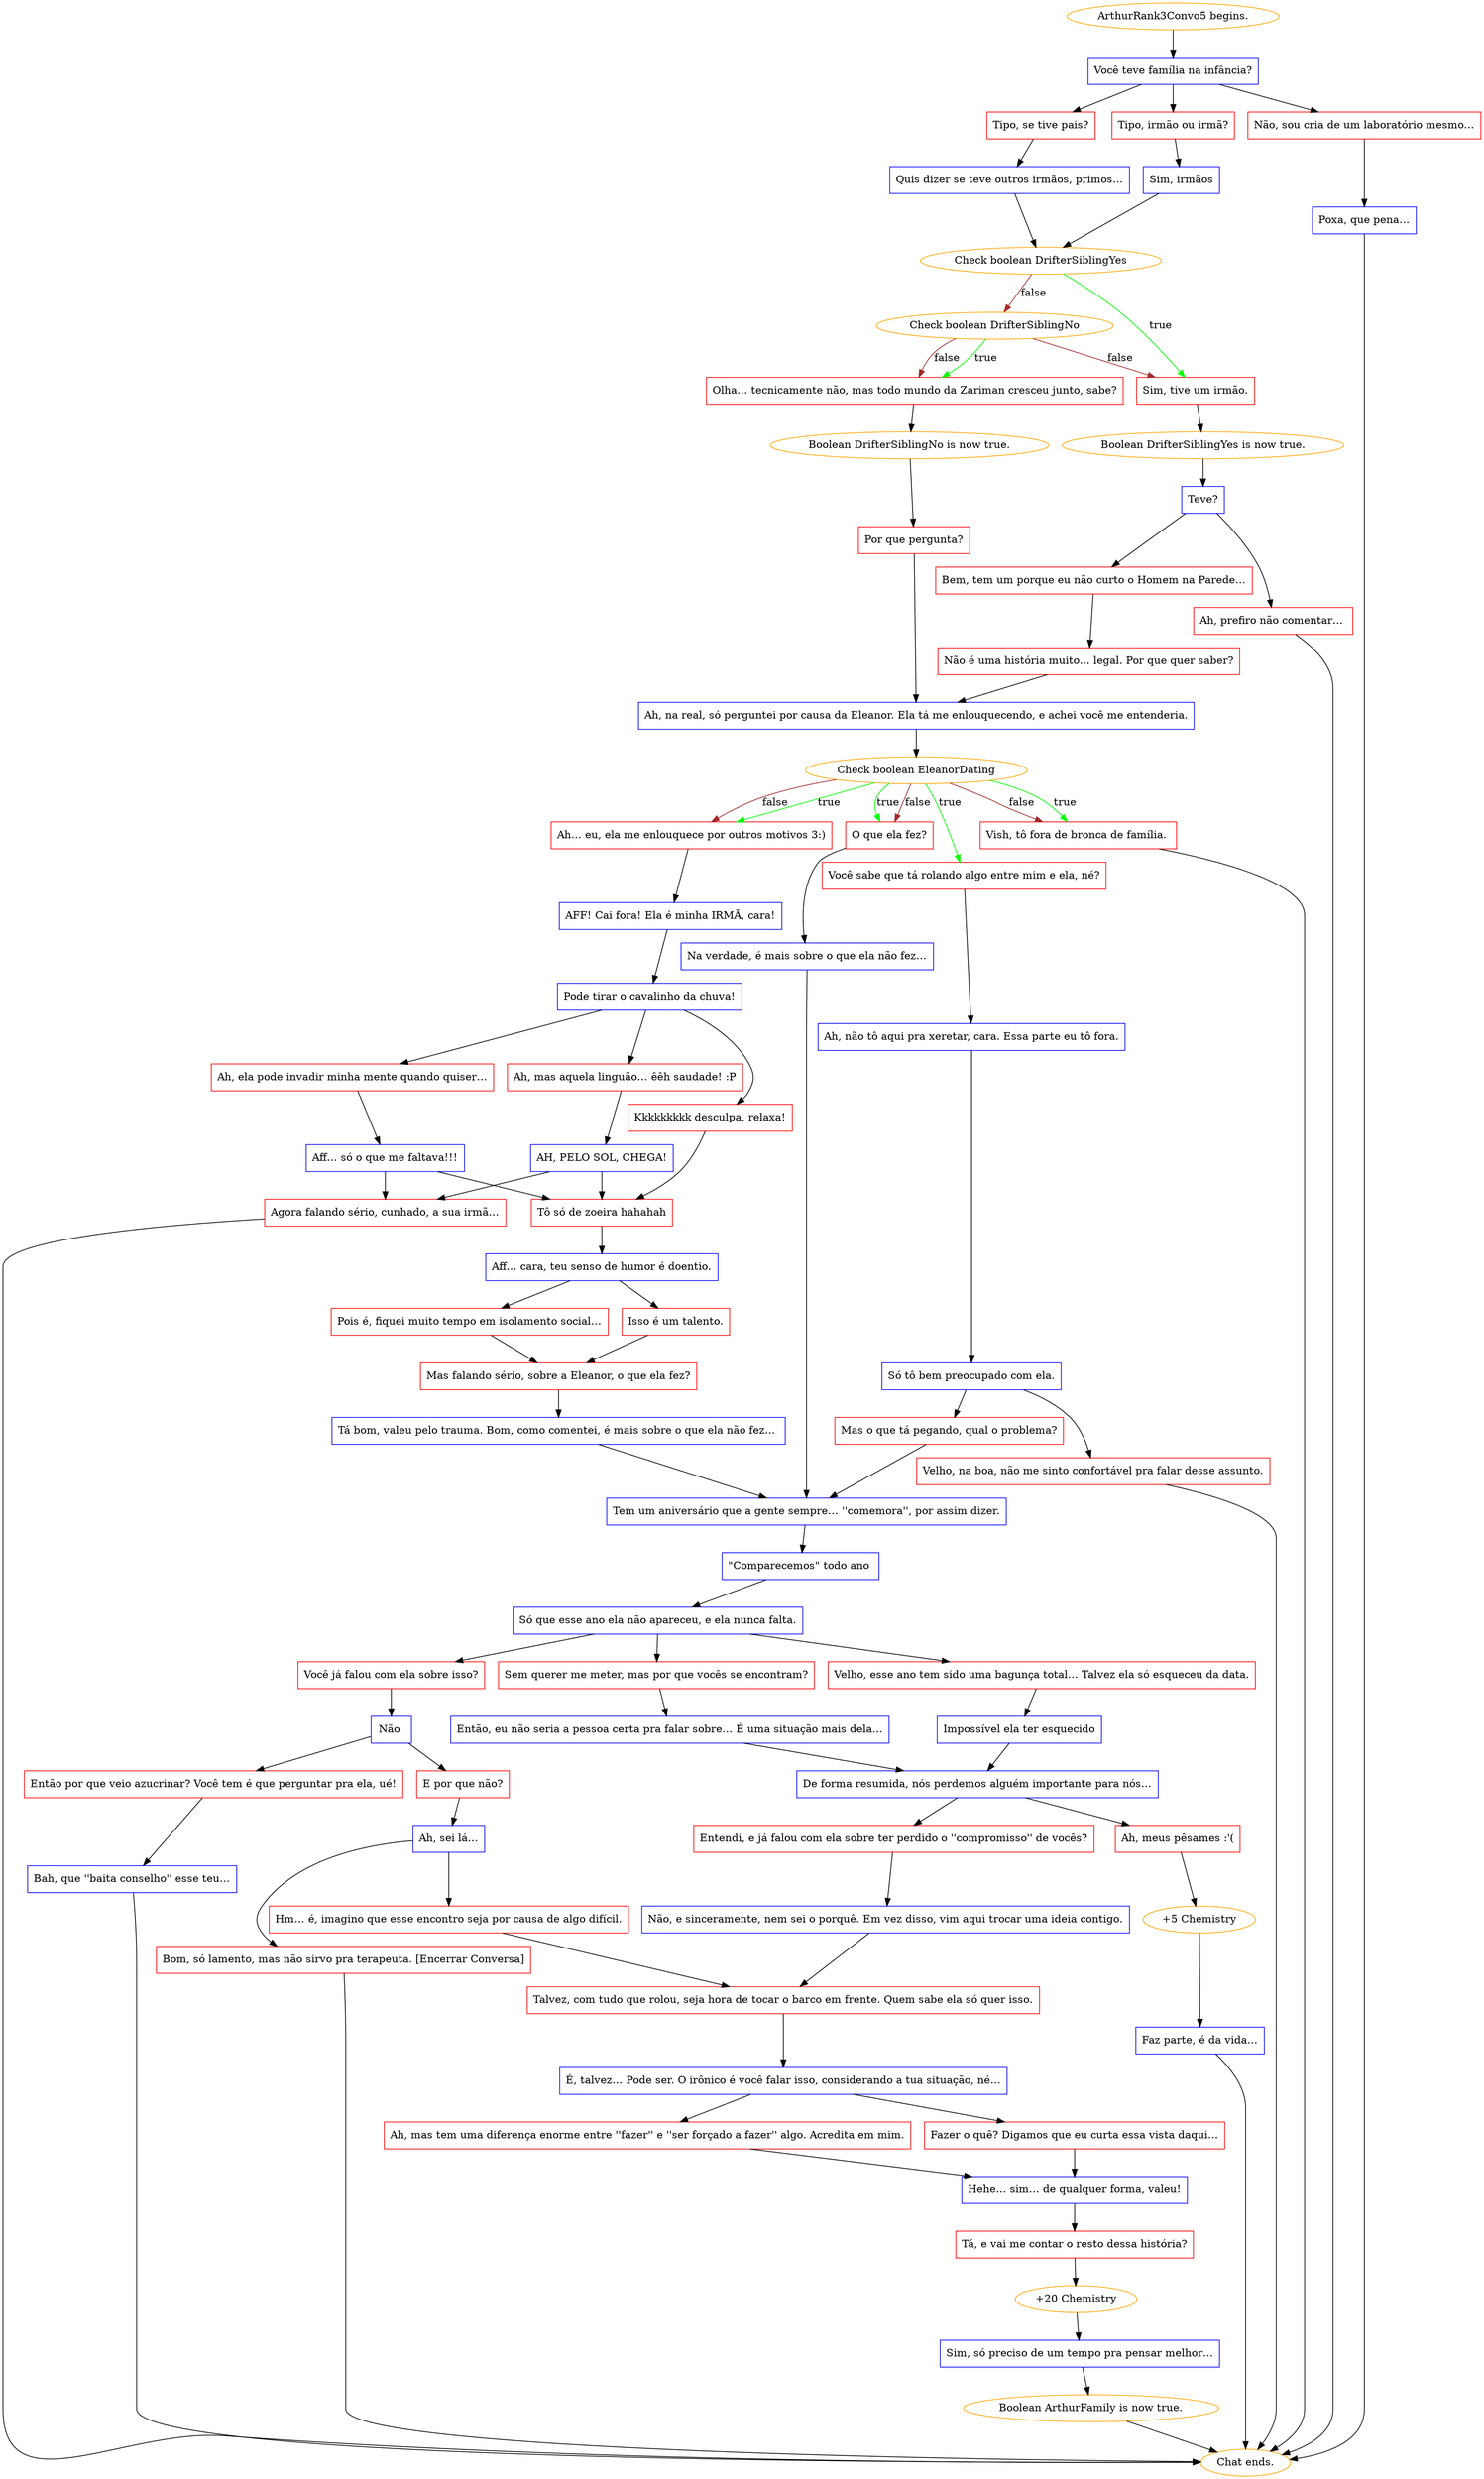 digraph {
	"ArthurRank3Convo5 begins." [color=orange];
		"ArthurRank3Convo5 begins." -> j969862130;
	j969862130 [label="Você teve família na infância?",shape=box,color=blue];
		j969862130 -> j3241804637;
		j969862130 -> j3127789851;
		j969862130 -> j139524135;
	j3241804637 [label="Tipo, irmão ou irmã?",shape=box,color=red];
		j3241804637 -> j207435193;
	j3127789851 [label="Tipo, se tive pais?",shape=box,color=red];
		j3127789851 -> j2136808827;
	j139524135 [label="Não, sou cria de um laboratório mesmo…",shape=box,color=red];
		j139524135 -> j1552504996;
	j207435193 [label="Sim, irmãos",shape=box,color=blue];
		j207435193 -> j4264579692;
	j2136808827 [label="Quis dizer se teve outros irmãos, primos…",shape=box,color=blue];
		j2136808827 -> j4264579692;
	j1552504996 [label="Poxa, que pena…",shape=box,color=blue];
		j1552504996 -> "Chat ends.";
	j4264579692 [label="Check boolean DrifterSiblingYes",color=orange];
		j4264579692 -> j1166363490 [label=true,color=green];
		j4264579692 -> j440642073 [label=false,color=brown];
	"Chat ends." [color=orange];
	j1166363490 [label="Sim, tive um irmão.",shape=box,color=red];
		j1166363490 -> j3347837023;
	j440642073 [label="Check boolean DrifterSiblingNo",color=orange];
		j440642073 -> j541745500 [label=true,color=green];
		j440642073 -> j1166363490 [label=false,color=brown];
		j440642073 -> j541745500 [label=false,color=brown];
	j3347837023 [label="Boolean DrifterSiblingYes is now true.",color=orange];
		j3347837023 -> j3681468353;
	j541745500 [label="Olha… tecnicamente não, mas todo mundo da Zariman cresceu junto, sabe?",shape=box,color=red];
		j541745500 -> j95232012;
	j3681468353 [label="Teve?",shape=box,color=blue];
		j3681468353 -> j2252504158;
		j3681468353 -> j1690519323;
	j95232012 [label="Boolean DrifterSiblingNo is now true.",color=orange];
		j95232012 -> j1345835861;
	j2252504158 [label="Bem, tem um porque eu não curto o Homem na Parede…",shape=box,color=red];
		j2252504158 -> j1087874378;
	j1690519323 [label="Ah, prefiro não comentar… ",shape=box,color=red];
		j1690519323 -> "Chat ends.";
	j1345835861 [label="Por que pergunta?",shape=box,color=red];
		j1345835861 -> j4120773323;
	j1087874378 [label="Não é uma história muito… legal. Por que quer saber?",shape=box,color=red];
		j1087874378 -> j4120773323;
	j4120773323 [label="Ah, na real, só perguntei por causa da Eleanor. Ela tá me enlouquecendo, e achei você me entenderia.",shape=box,color=blue];
		j4120773323 -> j2603314524;
	j2603314524 [label="Check boolean EleanorDating",color=orange];
		j2603314524 -> j1450375797 [label=true,color=green];
		j2603314524 -> j103022340 [label=true,color=green];
		j2603314524 -> j616314415 [label=true,color=green];
		j2603314524 -> j787794249 [label=true,color=green];
		j2603314524 -> j103022340 [label=false,color=brown];
		j2603314524 -> j616314415 [label=false,color=brown];
		j2603314524 -> j787794249 [label=false,color=brown];
	j1450375797 [label="Você sabe que tá rolando algo entre mim e ela, né?",shape=box,color=red];
		j1450375797 -> j123649443;
	j103022340 [label="O que ela fez?",shape=box,color=red];
		j103022340 -> j2591050579;
	j616314415 [label="Ah… eu, ela me enlouquece por outros motivos 3:)",shape=box,color=red];
		j616314415 -> j1889684828;
	j787794249 [label="Vish, tô fora de bronca de família. ",shape=box,color=red];
		j787794249 -> "Chat ends.";
	j123649443 [label="Ah, não tô aqui pra xeretar, cara. Essa parte eu tô fora.",shape=box,color=blue];
		j123649443 -> j3359554240;
	j2591050579 [label="Na verdade, é mais sobre o que ela não fez…",shape=box,color=blue];
		j2591050579 -> j1404778740;
	j1889684828 [label="AFF! Cai fora! Ela é minha IRMÃ, cara!",shape=box,color=blue];
		j1889684828 -> j826853787;
	j3359554240 [label="Só tô bem preocupado com ela.",shape=box,color=blue];
		j3359554240 -> j4138310102;
		j3359554240 -> j2072215108;
	j1404778740 [label="Tem um aniversário que a gente sempre… ''comemora'', por assim dizer.",shape=box,color=blue];
		j1404778740 -> j3658641061;
	j826853787 [label="Pode tirar o cavalinho da chuva!",shape=box,color=blue];
		j826853787 -> j2582707135;
		j826853787 -> j1125833351;
		j826853787 -> j3682006520;
	j4138310102 [label="Mas o que tá pegando, qual o problema?",shape=box,color=red];
		j4138310102 -> j1404778740;
	j2072215108 [label="Velho, na boa, não me sinto confortável pra falar desse assunto.",shape=box,color=red];
		j2072215108 -> "Chat ends.";
	j3658641061 [label="\"Comparecemos\" todo ano ",shape=box,color=blue];
		j3658641061 -> j572683441;
	j2582707135 [label="Kkkkkkkkk desculpa, relaxa!",shape=box,color=red];
		j2582707135 -> j279941030;
	j1125833351 [label="Ah, mas aquela linguão… êêh saudade! :P",shape=box,color=red];
		j1125833351 -> j1353555550;
	j3682006520 [label="Ah, ela pode invadir minha mente quando quiser…",shape=box,color=red];
		j3682006520 -> j151491914;
	j572683441 [label="Só que esse ano ela não apareceu, e ela nunca falta.",shape=box,color=blue];
		j572683441 -> j1903949334;
		j572683441 -> j3819887149;
		j572683441 -> j300696758;
	j279941030 [label="Tô só de zoeira hahahah",shape=box,color=red];
		j279941030 -> j3053124590;
	j1353555550 [label="AH, PELO SOL, CHEGA!",shape=box,color=blue];
		j1353555550 -> j3398253549;
		j1353555550 -> j279941030;
	j151491914 [label="Aff… só o que me faltava!!!",shape=box,color=blue];
		j151491914 -> j3398253549;
		j151491914 -> j279941030;
	j1903949334 [label="Velho, esse ano tem sido uma bagunça total… Talvez ela só esqueceu da data.",shape=box,color=red];
		j1903949334 -> j2577274739;
	j3819887149 [label="Sem querer me meter, mas por que vocês se encontram?",shape=box,color=red];
		j3819887149 -> j2576154737;
	j300696758 [label="Você já falou com ela sobre isso?",shape=box,color=red];
		j300696758 -> j3927437885;
	j3053124590 [label="Aff… cara, teu senso de humor é doentio.",shape=box,color=blue];
		j3053124590 -> j2673479388;
		j3053124590 -> j1353239572;
	j3398253549 [label="Agora falando sério, cunhado, a sua irmã…",shape=box,color=red];
		j3398253549 -> "Chat ends.";
	j2577274739 [label="Impossível ela ter esquecido",shape=box,color=blue];
		j2577274739 -> j246228115;
	j2576154737 [label="Então, eu não seria a pessoa certa pra falar sobre… É uma situação mais dela…",shape=box,color=blue];
		j2576154737 -> j246228115;
	j3927437885 [label="Não ",shape=box,color=blue];
		j3927437885 -> j2767504317;
		j3927437885 -> j896319175;
	j2673479388 [label="Pois é, fiquei muito tempo em isolamento social…",shape=box,color=red];
		j2673479388 -> j813037458;
	j1353239572 [label="Isso é um talento.",shape=box,color=red];
		j1353239572 -> j813037458;
	j246228115 [label="De forma resumida, nós perdemos alguém importante para nós…",shape=box,color=blue];
		j246228115 -> j786607684;
		j246228115 -> j3185076873;
	j2767504317 [label="E por que não?",shape=box,color=red];
		j2767504317 -> j2350081128;
	j896319175 [label="Então por que veio azucrinar? Você tem é que perguntar pra ela, ué!",shape=box,color=red];
		j896319175 -> j1545516109;
	j813037458 [label="Mas falando sério, sobre a Eleanor, o que ela fez?",shape=box,color=red];
		j813037458 -> j1830550602;
	j786607684 [label="Entendi, e já falou com ela sobre ter perdido o ''compromisso'' de vocês?",shape=box,color=red];
		j786607684 -> j2790172955;
	j3185076873 [label="Ah, meus pêsames :'(",shape=box,color=red];
		j3185076873 -> j2710306407;
	j2350081128 [label="Ah, sei lá…",shape=box,color=blue];
		j2350081128 -> j3087477698;
		j2350081128 -> j931117111;
	j1545516109 [label="Bah, que ''baita conselho'' esse teu…",shape=box,color=blue];
		j1545516109 -> "Chat ends.";
	j1830550602 [label="Tá bom, valeu pelo trauma. Bom, como comentei, é mais sobre o que ela não fez… ",shape=box,color=blue];
		j1830550602 -> j1404778740;
	j2790172955 [label="Não, e sinceramente, nem sei o porquê. Em vez disso, vim aqui trocar uma ideia contigo.",shape=box,color=blue];
		j2790172955 -> j2934939264;
	j2710306407 [label="+5 Chemistry",color=orange];
		j2710306407 -> j1051704383;
	j3087477698 [label="Hm… é, imagino que esse encontro seja por causa de algo difícil.",shape=box,color=red];
		j3087477698 -> j2934939264;
	j931117111 [label="Bom, só lamento, mas não sirvo pra terapeuta. [Encerrar Conversa]",shape=box,color=red];
		j931117111 -> "Chat ends.";
	j2934939264 [label="Talvez, com tudo que rolou, seja hora de tocar o barco em frente. Quem sabe ela só quer isso.",shape=box,color=red];
		j2934939264 -> j1268726555;
	j1051704383 [label="Faz parte, é da vida…",shape=box,color=blue];
		j1051704383 -> "Chat ends.";
	j1268726555 [label="É, talvez… Pode ser. O irônico é você falar isso, considerando a tua situação, né…",shape=box,color=blue];
		j1268726555 -> j294490157;
		j1268726555 -> j3231062276;
	j294490157 [label="Ah, mas tem uma diferença enorme entre ''fazer'' e ''ser forçado a fazer'' algo. Acredita em mim.",shape=box,color=red];
		j294490157 -> j2148799116;
	j3231062276 [label="Fazer o quê? Digamos que eu curta essa vista daqui…",shape=box,color=red];
		j3231062276 -> j2148799116;
	j2148799116 [label="Hehe… sim… de qualquer forma, valeu!",shape=box,color=blue];
		j2148799116 -> j3887575286;
	j3887575286 [label="Tá, e vai me contar o resto dessa história?",shape=box,color=red];
		j3887575286 -> j777803668;
	j777803668 [label="+20 Chemistry",color=orange];
		j777803668 -> j268997285;
	j268997285 [label="Sim, só preciso de um tempo pra pensar melhor…",shape=box,color=blue];
		j268997285 -> j390799925;
	j390799925 [label="Boolean ArthurFamily is now true.",color=orange];
		j390799925 -> "Chat ends.";
}